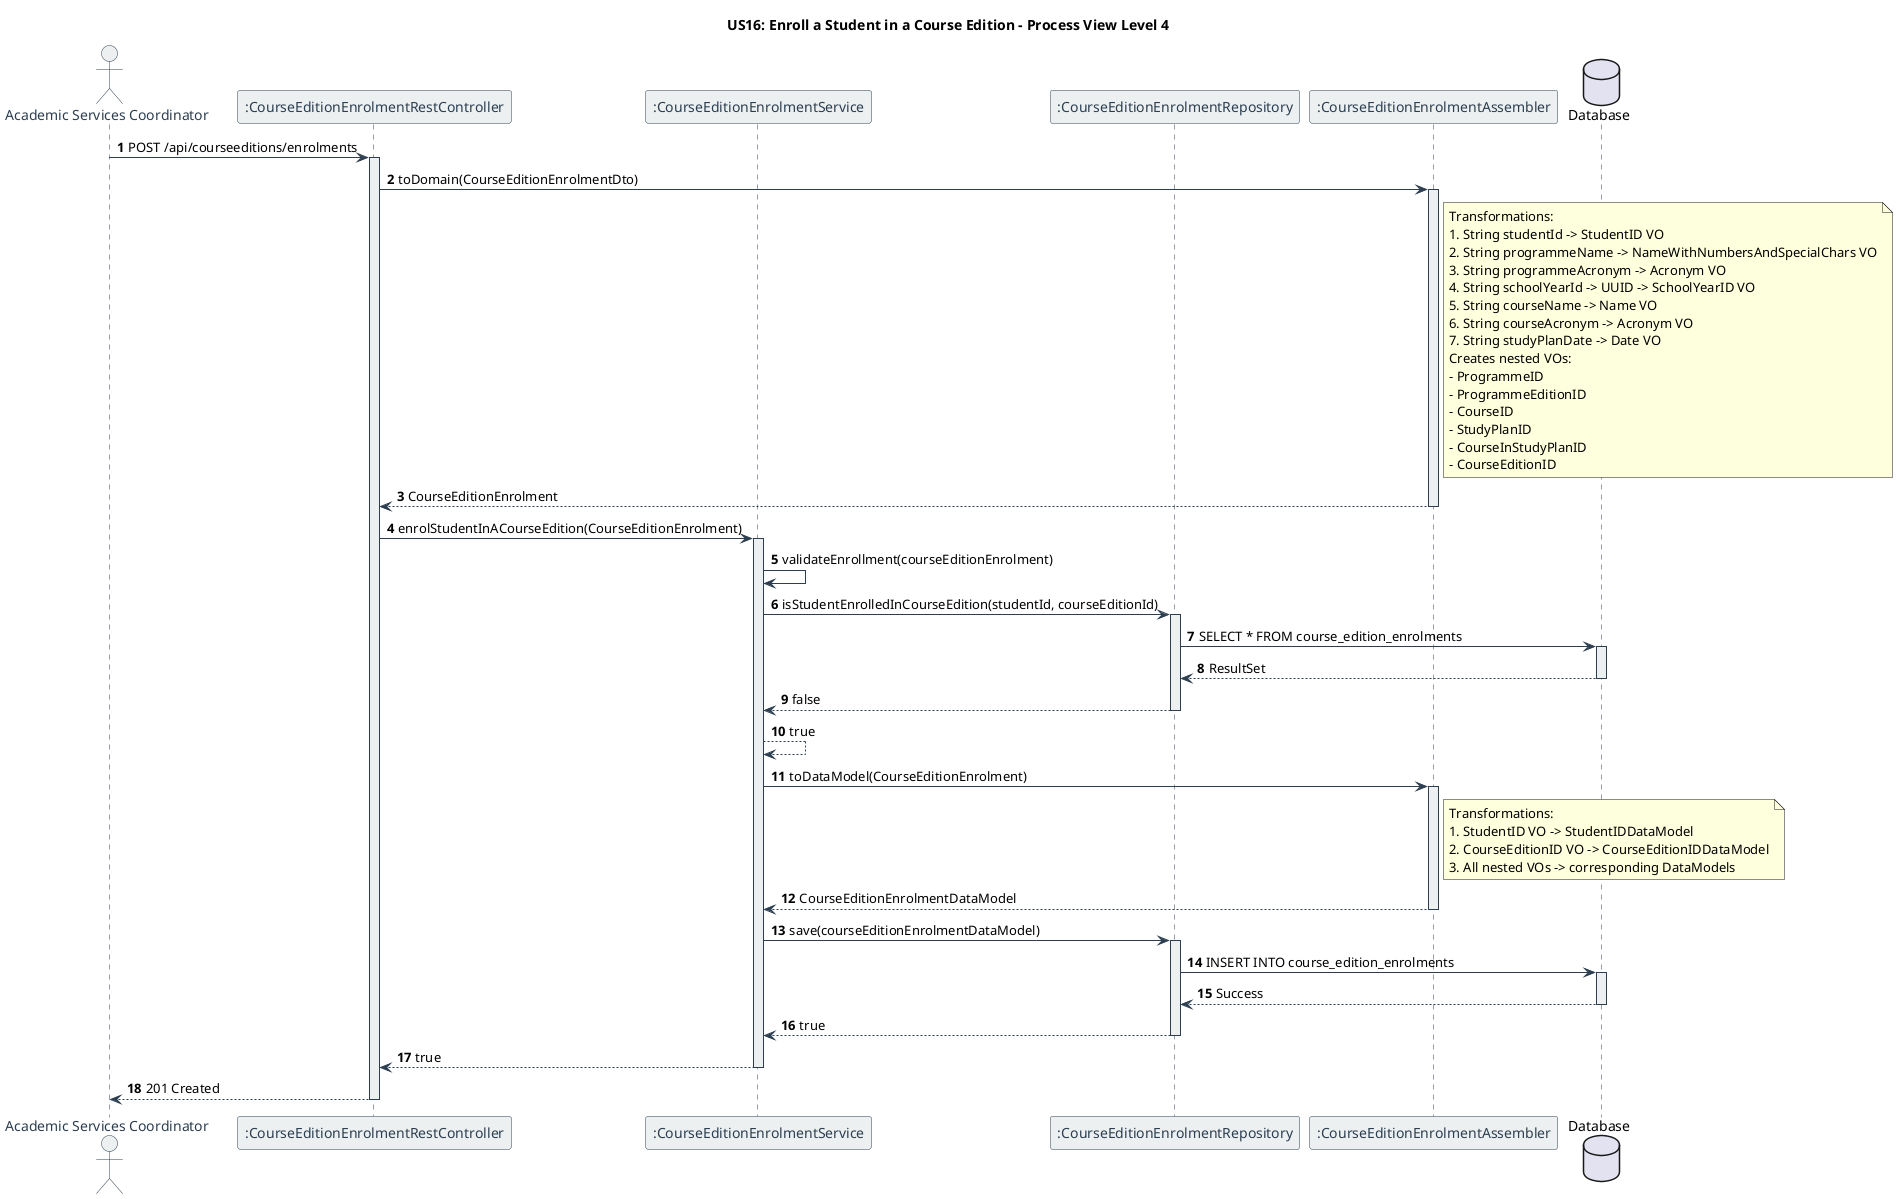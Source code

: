 @startuml
title US16: Enroll a Student in a Course Edition - Process View Level 4
autonumber

' Set colors for different types of lines
skinparam sequence {
    ArrowColor #2C3E50
    LifeLineBorderColor #2C3E50
    LifeLineBackgroundColor #ECF0F1
    ParticipantBorderColor #2C3E50
    ParticipantBackgroundColor #ECF0F1
    ParticipantFontColor #2C3E50
    ActorBorderColor #2C3E50
    ActorBackgroundColor #ECF0F1
    ActorFontColor #2C3E50
    DatabaseBorderColor #2C3E50
    DatabaseBackgroundColor #ECF0F1
    DatabaseFontColor #2C3E50
}

actor "Academic Services Coordinator" as ASC
participant ":CourseEditionEnrolmentRestController" as Controller
participant ":CourseEditionEnrolmentService" as Service
participant ":CourseEditionEnrolmentRepository" as Repository
participant ":CourseEditionEnrolmentAssembler" as Assembler
database "Database" as DB

ASC -> Controller: POST /api/courseeditions/enrolments
activate Controller

Controller -> Assembler: toDomain(CourseEditionEnrolmentDto)
activate Assembler
note right of Assembler
  Transformations:
  1. String studentId -> StudentID VO
  2. String programmeName -> NameWithNumbersAndSpecialChars VO
  3. String programmeAcronym -> Acronym VO
  4. String schoolYearId -> UUID -> SchoolYearID VO
  5. String courseName -> Name VO
  6. String courseAcronym -> Acronym VO
  7. String studyPlanDate -> Date VO
  Creates nested VOs:
  - ProgrammeID
  - ProgrammeEditionID
  - CourseID
  - StudyPlanID
  - CourseInStudyPlanID
  - CourseEditionID
end note
Assembler --> Controller: CourseEditionEnrolment
deactivate Assembler

Controller -> Service: enrolStudentInACourseEdition(CourseEditionEnrolment)
activate Service

Service -> Service: validateEnrollment(courseEditionEnrolment)
Service -> Repository: isStudentEnrolledInCourseEdition(studentId, courseEditionId)
activate Repository
Repository -> DB: SELECT * FROM course_edition_enrolments
activate DB
DB --> Repository: ResultSet
deactivate DB
Repository --> Service: false
deactivate Repository
Service --> Service: true

Service -> Assembler: toDataModel(CourseEditionEnrolment)
activate Assembler
note right of Assembler
  Transformations:
  1. StudentID VO -> StudentIDDataModel
  2. CourseEditionID VO -> CourseEditionIDDataModel
  3. All nested VOs -> corresponding DataModels
end note
Assembler --> Service: CourseEditionEnrolmentDataModel
deactivate Assembler

Service -> Repository: save(courseEditionEnrolmentDataModel)
activate Repository
Repository -> DB: INSERT INTO course_edition_enrolments
activate DB
DB --> Repository: Success
deactivate DB
Repository --> Service: true
deactivate Repository

Service --> Controller: true
deactivate Service

Controller --> ASC: 201 Created
deactivate Controller

@enduml 